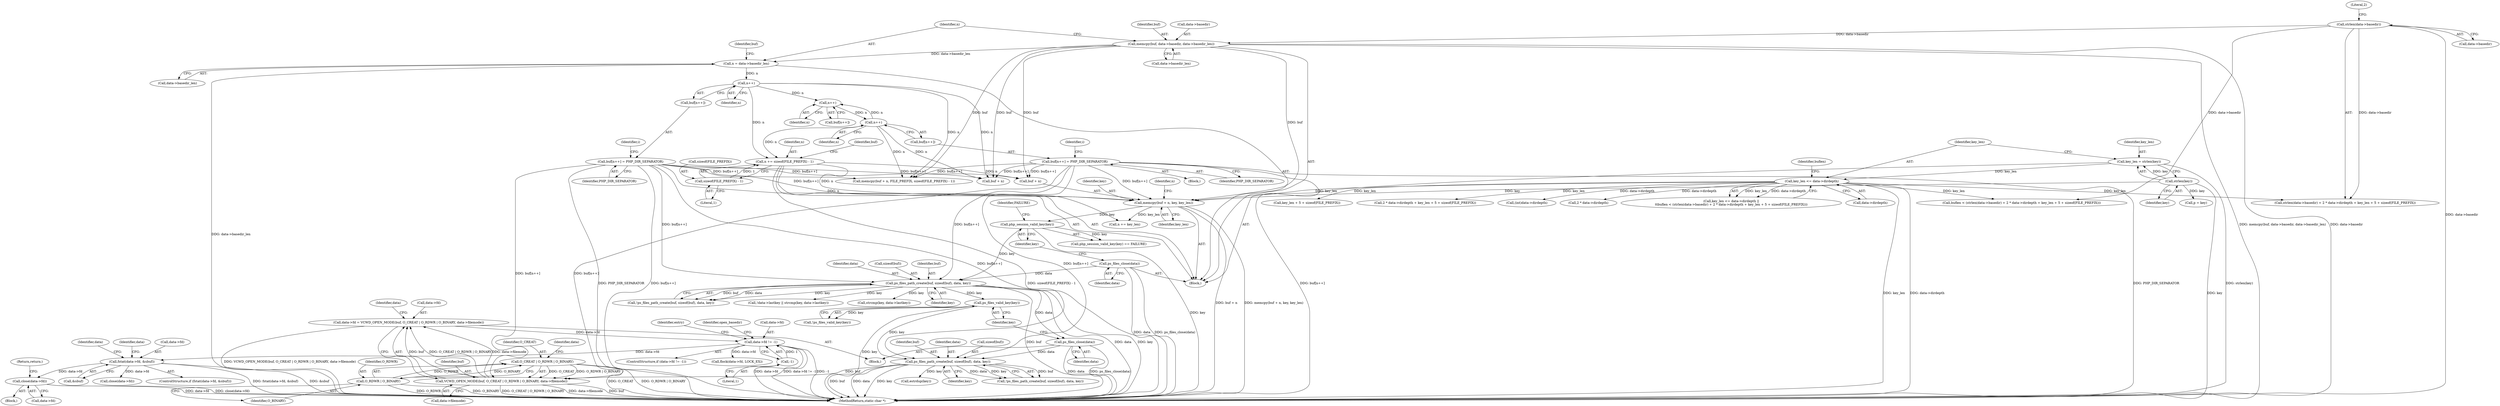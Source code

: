 digraph "0_php_25e8fcc88fa20dc9d4c47184471003f436927cde@API" {
"1000443" [label="(Call,close(data->fd))"];
"1000430" [label="(Call,fstat(data->fd, &sbuf))"];
"1000417" [label="(Call,data->fd != -1)"];
"1000402" [label="(Call,data->fd = VCWD_OPEN_MODE(buf, O_CREAT | O_RDWR | O_BINARY, data->filemode))"];
"1000406" [label="(Call,VCWD_OPEN_MODE(buf, O_CREAT | O_RDWR | O_BINARY, data->filemode))"];
"1000388" [label="(Call,ps_files_path_create(buf, sizeof(buf), data, key))"];
"1000268" [label="(Call,buf[n++] = PHP_DIR_SEPARATOR)"];
"1000240" [label="(Call,buf[n++] = PHP_DIR_SEPARATOR)"];
"1000374" [label="(Call,ps_files_close(data))"];
"1000309" [label="(Call,ps_files_path_create(buf, sizeof(buf), data, key))"];
"1000298" [label="(Call,ps_files_close(data))"];
"1000302" [label="(Call,php_session_valid_key(key))"];
"1000289" [label="(Call,memcpy(buf + n, key, key_len))"];
"1000227" [label="(Call,memcpy(buf, data->basedir, data->basedir_len))"];
"1000205" [label="(Call,strlen(data->basedir))"];
"1000283" [label="(Call,n += sizeof(FILE_PREFIX) - 1)"];
"1000285" [label="(Call,sizeof(FILE_PREFIX) - 1)"];
"1000243" [label="(Call,n++)"];
"1000235" [label="(Call,n = data->basedir_len)"];
"1000271" [label="(Call,n++)"];
"1000263" [label="(Call,n++)"];
"1000193" [label="(Call,strlen(key))"];
"1000197" [label="(Call,key_len <= data->dirdepth)"];
"1000191" [label="(Call,key_len = strlen(key))"];
"1000378" [label="(Call,ps_files_valid_key(key))"];
"1000408" [label="(Call,O_CREAT | O_RDWR | O_BINARY)"];
"1000410" [label="(Call,O_RDWR | O_BINARY)"];
"1000421" [label="(Call,-1)"];
"1000293" [label="(Identifier,key)"];
"1000272" [label="(Identifier,n)"];
"1000203" [label="(Identifier,buflen)"];
"1000248" [label="(Identifier,i)"];
"1000242" [label="(Identifier,buf)"];
"1000377" [label="(Call,!ps_files_valid_key(key))"];
"1000263" [label="(Call,n++)"];
"1000304" [label="(Identifier,FAILURE)"];
"1000290" [label="(Call,buf + n)"];
"1000192" [label="(Identifier,key_len)"];
"1000408" [label="(Call,O_CREAT | O_RDWR | O_BINARY)"];
"1000374" [label="(Call,ps_files_close(data))"];
"1000379" [label="(Identifier,key)"];
"1000194" [label="(Identifier,key)"];
"1000313" [label="(Identifier,data)"];
"1000311" [label="(Call,sizeof(buf))"];
"1000209" [label="(Call,2 * data->dirdepth + key_len + 5 + sizeof(FILE_PREFIX))"];
"1000407" [label="(Identifier,buf)"];
"1000442" [label="(Block,)"];
"1000296" [label="(Identifier,n)"];
"1000429" [label="(ControlStructure,if (fstat(data->fd, &sbuf)))"];
"1000252" [label="(Call,(int)data->dirdepth)"];
"1000410" [label="(Call,O_RDWR | O_BINARY)"];
"1000308" [label="(Call,!ps_files_path_create(buf, sizeof(buf), data, key))"];
"1000191" [label="(Call,key_len = strlen(key))"];
"1000284" [label="(Identifier,n)"];
"1000197" [label="(Call,key_len <= data->dirdepth)"];
"1000268" [label="(Call,buf[n++] = PHP_DIR_SEPARATOR)"];
"1000414" [label="(Identifier,data)"];
"1000400" [label="(Call,estrdup(key))"];
"1000294" [label="(Identifier,key_len)"];
"1000443" [label="(Call,close(data->fd))"];
"1000291" [label="(Identifier,buf)"];
"1000259" [label="(Block,)"];
"1000244" [label="(Identifier,n)"];
"1000412" [label="(Identifier,O_BINARY)"];
"1000237" [label="(Call,data->basedir_len)"];
"1000261" [label="(Call,buf[n++])"];
"1000468" [label="(Identifier,entry)"];
"1000240" [label="(Call,buf[n++] = PHP_DIR_SEPARATOR)"];
"1000406" [label="(Call,VCWD_OPEN_MODE(buf, O_CREAT | O_RDWR | O_BINARY, data->filemode))"];
"1000403" [label="(Call,data->fd)"];
"1000241" [label="(Call,buf[n++])"];
"1000349" [label="(Call,!data->lastkey || strcmp(key, data->lastkey))"];
"1000264" [label="(Identifier,n)"];
"1000205" [label="(Call,strlen(data->basedir))"];
"1000245" [label="(Identifier,PHP_DIR_SEPARATOR)"];
"1000431" [label="(Call,data->fd)"];
"1000224" [label="(Call,p = key)"];
"1000295" [label="(Call,n += key_len)"];
"1000186" [label="(Block,)"];
"1000390" [label="(Call,sizeof(buf))"];
"1000302" [label="(Call,php_session_valid_key(key))"];
"1000402" [label="(Call,data->fd = VCWD_OPEN_MODE(buf, O_CREAT | O_RDWR | O_BINARY, data->filemode))"];
"1000411" [label="(Identifier,O_RDWR)"];
"1000359" [label="(Block,)"];
"1000389" [label="(Identifier,buf)"];
"1000206" [label="(Call,data->basedir)"];
"1000210" [label="(Call,2 * data->dirdepth)"];
"1000426" [label="(Identifier,open_basedir)"];
"1000354" [label="(Call,strcmp(key, data->lastkey))"];
"1000299" [label="(Identifier,data)"];
"1000416" [label="(ControlStructure,if (data->fd != -1))"];
"1000309" [label="(Call,ps_files_path_create(buf, sizeof(buf), data, key))"];
"1000258" [label="(Identifier,i)"];
"1000301" [label="(Call,php_session_valid_key(key) == FAILURE)"];
"1000444" [label="(Call,data->fd)"];
"1000228" [label="(Identifier,buf)"];
"1000271" [label="(Call,n++)"];
"1000227" [label="(Call,memcpy(buf, data->basedir, data->basedir_len))"];
"1000375" [label="(Identifier,data)"];
"1000196" [label="(Call,key_len <= data->dirdepth ||\n\t\tbuflen < (strlen(data->basedir) + 2 * data->dirdepth + key_len + 5 + sizeof(FILE_PREFIX)))"];
"1000288" [label="(Literal,1)"];
"1000243" [label="(Call,n++)"];
"1000419" [label="(Identifier,data)"];
"1000199" [label="(Call,data->dirdepth)"];
"1000273" [label="(Identifier,PHP_DIR_SEPARATOR)"];
"1000422" [label="(Literal,1)"];
"1000275" [label="(Call,buf + n)"];
"1000204" [label="(Call,strlen(data->basedir) + 2 * data->dirdepth + key_len + 5 + sizeof(FILE_PREFIX))"];
"1000236" [label="(Identifier,n)"];
"1000215" [label="(Call,key_len + 5 + sizeof(FILE_PREFIX))"];
"1000393" [label="(Identifier,key)"];
"1000528" [label="(MethodReturn,static char *)"];
"1000439" [label="(Identifier,data)"];
"1000193" [label="(Call,strlen(key))"];
"1000235" [label="(Call,n = data->basedir_len)"];
"1000211" [label="(Literal,2)"];
"1000418" [label="(Call,data->fd)"];
"1000434" [label="(Call,&sbuf)"];
"1000387" [label="(Call,!ps_files_path_create(buf, sizeof(buf), data, key))"];
"1000413" [label="(Call,data->filemode)"];
"1000448" [label="(Call,flock(data->fd, LOCK_EX))"];
"1000202" [label="(Call,buflen < (strlen(data->basedir) + 2 * data->dirdepth + key_len + 5 + sizeof(FILE_PREFIX)))"];
"1000430" [label="(Call,fstat(data->fd, &sbuf))"];
"1000289" [label="(Call,memcpy(buf + n, key, key_len))"];
"1000229" [label="(Call,data->basedir)"];
"1000232" [label="(Call,data->basedir_len)"];
"1000285" [label="(Call,sizeof(FILE_PREFIX) - 1)"];
"1000437" [label="(Call,close(data->fd))"];
"1000417" [label="(Call,data->fd != -1)"];
"1000303" [label="(Identifier,key)"];
"1000310" [label="(Identifier,buf)"];
"1000283" [label="(Call,n += sizeof(FILE_PREFIX) - 1)"];
"1000447" [label="(Return,return;)"];
"1000314" [label="(Identifier,key)"];
"1000269" [label="(Call,buf[n++])"];
"1000274" [label="(Call,memcpy(buf + n, FILE_PREFIX, sizeof(FILE_PREFIX) - 1))"];
"1000378" [label="(Call,ps_files_valid_key(key))"];
"1000298" [label="(Call,ps_files_close(data))"];
"1000392" [label="(Identifier,data)"];
"1000421" [label="(Call,-1)"];
"1000286" [label="(Call,sizeof(FILE_PREFIX))"];
"1000198" [label="(Identifier,key_len)"];
"1000388" [label="(Call,ps_files_path_create(buf, sizeof(buf), data, key))"];
"1000445" [label="(Identifier,data)"];
"1000409" [label="(Identifier,O_CREAT)"];
"1000443" -> "1000442"  [label="AST: "];
"1000443" -> "1000444"  [label="CFG: "];
"1000444" -> "1000443"  [label="AST: "];
"1000447" -> "1000443"  [label="CFG: "];
"1000443" -> "1000528"  [label="DDG: close(data->fd)"];
"1000443" -> "1000528"  [label="DDG: data->fd"];
"1000430" -> "1000443"  [label="DDG: data->fd"];
"1000430" -> "1000429"  [label="AST: "];
"1000430" -> "1000434"  [label="CFG: "];
"1000431" -> "1000430"  [label="AST: "];
"1000434" -> "1000430"  [label="AST: "];
"1000439" -> "1000430"  [label="CFG: "];
"1000445" -> "1000430"  [label="CFG: "];
"1000430" -> "1000528"  [label="DDG: &sbuf"];
"1000430" -> "1000528"  [label="DDG: fstat(data->fd, &sbuf)"];
"1000417" -> "1000430"  [label="DDG: data->fd"];
"1000430" -> "1000437"  [label="DDG: data->fd"];
"1000417" -> "1000416"  [label="AST: "];
"1000417" -> "1000421"  [label="CFG: "];
"1000418" -> "1000417"  [label="AST: "];
"1000421" -> "1000417"  [label="AST: "];
"1000426" -> "1000417"  [label="CFG: "];
"1000468" -> "1000417"  [label="CFG: "];
"1000417" -> "1000528"  [label="DDG: data->fd"];
"1000417" -> "1000528"  [label="DDG: data->fd != -1"];
"1000417" -> "1000528"  [label="DDG: -1"];
"1000402" -> "1000417"  [label="DDG: data->fd"];
"1000421" -> "1000417"  [label="DDG: 1"];
"1000417" -> "1000448"  [label="DDG: data->fd"];
"1000402" -> "1000359"  [label="AST: "];
"1000402" -> "1000406"  [label="CFG: "];
"1000403" -> "1000402"  [label="AST: "];
"1000406" -> "1000402"  [label="AST: "];
"1000419" -> "1000402"  [label="CFG: "];
"1000402" -> "1000528"  [label="DDG: VCWD_OPEN_MODE(buf, O_CREAT | O_RDWR | O_BINARY, data->filemode)"];
"1000406" -> "1000402"  [label="DDG: buf"];
"1000406" -> "1000402"  [label="DDG: O_CREAT | O_RDWR | O_BINARY"];
"1000406" -> "1000402"  [label="DDG: data->filemode"];
"1000406" -> "1000413"  [label="CFG: "];
"1000407" -> "1000406"  [label="AST: "];
"1000408" -> "1000406"  [label="AST: "];
"1000413" -> "1000406"  [label="AST: "];
"1000406" -> "1000528"  [label="DDG: buf"];
"1000406" -> "1000528"  [label="DDG: O_CREAT | O_RDWR | O_BINARY"];
"1000406" -> "1000528"  [label="DDG: data->filemode"];
"1000388" -> "1000406"  [label="DDG: buf"];
"1000268" -> "1000406"  [label="DDG: buf[n++]"];
"1000240" -> "1000406"  [label="DDG: buf[n++]"];
"1000408" -> "1000406"  [label="DDG: O_CREAT"];
"1000408" -> "1000406"  [label="DDG: O_RDWR | O_BINARY"];
"1000388" -> "1000387"  [label="AST: "];
"1000388" -> "1000393"  [label="CFG: "];
"1000389" -> "1000388"  [label="AST: "];
"1000390" -> "1000388"  [label="AST: "];
"1000392" -> "1000388"  [label="AST: "];
"1000393" -> "1000388"  [label="AST: "];
"1000387" -> "1000388"  [label="CFG: "];
"1000388" -> "1000528"  [label="DDG: buf"];
"1000388" -> "1000528"  [label="DDG: data"];
"1000388" -> "1000528"  [label="DDG: key"];
"1000388" -> "1000387"  [label="DDG: buf"];
"1000388" -> "1000387"  [label="DDG: data"];
"1000388" -> "1000387"  [label="DDG: key"];
"1000268" -> "1000388"  [label="DDG: buf[n++]"];
"1000240" -> "1000388"  [label="DDG: buf[n++]"];
"1000374" -> "1000388"  [label="DDG: data"];
"1000378" -> "1000388"  [label="DDG: key"];
"1000388" -> "1000400"  [label="DDG: key"];
"1000268" -> "1000259"  [label="AST: "];
"1000268" -> "1000273"  [label="CFG: "];
"1000269" -> "1000268"  [label="AST: "];
"1000273" -> "1000268"  [label="AST: "];
"1000258" -> "1000268"  [label="CFG: "];
"1000268" -> "1000528"  [label="DDG: buf[n++]"];
"1000268" -> "1000528"  [label="DDG: PHP_DIR_SEPARATOR"];
"1000268" -> "1000274"  [label="DDG: buf[n++]"];
"1000268" -> "1000275"  [label="DDG: buf[n++]"];
"1000268" -> "1000289"  [label="DDG: buf[n++]"];
"1000268" -> "1000290"  [label="DDG: buf[n++]"];
"1000268" -> "1000309"  [label="DDG: buf[n++]"];
"1000240" -> "1000186"  [label="AST: "];
"1000240" -> "1000245"  [label="CFG: "];
"1000241" -> "1000240"  [label="AST: "];
"1000245" -> "1000240"  [label="AST: "];
"1000248" -> "1000240"  [label="CFG: "];
"1000240" -> "1000528"  [label="DDG: PHP_DIR_SEPARATOR"];
"1000240" -> "1000528"  [label="DDG: buf[n++]"];
"1000240" -> "1000274"  [label="DDG: buf[n++]"];
"1000240" -> "1000275"  [label="DDG: buf[n++]"];
"1000240" -> "1000289"  [label="DDG: buf[n++]"];
"1000240" -> "1000290"  [label="DDG: buf[n++]"];
"1000240" -> "1000309"  [label="DDG: buf[n++]"];
"1000374" -> "1000359"  [label="AST: "];
"1000374" -> "1000375"  [label="CFG: "];
"1000375" -> "1000374"  [label="AST: "];
"1000379" -> "1000374"  [label="CFG: "];
"1000374" -> "1000528"  [label="DDG: data"];
"1000374" -> "1000528"  [label="DDG: ps_files_close(data)"];
"1000309" -> "1000374"  [label="DDG: data"];
"1000309" -> "1000308"  [label="AST: "];
"1000309" -> "1000314"  [label="CFG: "];
"1000310" -> "1000309"  [label="AST: "];
"1000311" -> "1000309"  [label="AST: "];
"1000313" -> "1000309"  [label="AST: "];
"1000314" -> "1000309"  [label="AST: "];
"1000308" -> "1000309"  [label="CFG: "];
"1000309" -> "1000528"  [label="DDG: buf"];
"1000309" -> "1000528"  [label="DDG: data"];
"1000309" -> "1000528"  [label="DDG: key"];
"1000309" -> "1000308"  [label="DDG: buf"];
"1000309" -> "1000308"  [label="DDG: data"];
"1000309" -> "1000308"  [label="DDG: key"];
"1000298" -> "1000309"  [label="DDG: data"];
"1000302" -> "1000309"  [label="DDG: key"];
"1000309" -> "1000349"  [label="DDG: key"];
"1000309" -> "1000354"  [label="DDG: key"];
"1000309" -> "1000378"  [label="DDG: key"];
"1000298" -> "1000186"  [label="AST: "];
"1000298" -> "1000299"  [label="CFG: "];
"1000299" -> "1000298"  [label="AST: "];
"1000303" -> "1000298"  [label="CFG: "];
"1000298" -> "1000528"  [label="DDG: ps_files_close(data)"];
"1000298" -> "1000528"  [label="DDG: data"];
"1000302" -> "1000301"  [label="AST: "];
"1000302" -> "1000303"  [label="CFG: "];
"1000303" -> "1000302"  [label="AST: "];
"1000304" -> "1000302"  [label="CFG: "];
"1000302" -> "1000528"  [label="DDG: key"];
"1000302" -> "1000301"  [label="DDG: key"];
"1000289" -> "1000302"  [label="DDG: key"];
"1000289" -> "1000186"  [label="AST: "];
"1000289" -> "1000294"  [label="CFG: "];
"1000290" -> "1000289"  [label="AST: "];
"1000293" -> "1000289"  [label="AST: "];
"1000294" -> "1000289"  [label="AST: "];
"1000296" -> "1000289"  [label="CFG: "];
"1000289" -> "1000528"  [label="DDG: buf + n"];
"1000289" -> "1000528"  [label="DDG: memcpy(buf + n, key, key_len)"];
"1000227" -> "1000289"  [label="DDG: buf"];
"1000283" -> "1000289"  [label="DDG: n"];
"1000193" -> "1000289"  [label="DDG: key"];
"1000197" -> "1000289"  [label="DDG: key_len"];
"1000289" -> "1000295"  [label="DDG: key_len"];
"1000227" -> "1000186"  [label="AST: "];
"1000227" -> "1000232"  [label="CFG: "];
"1000228" -> "1000227"  [label="AST: "];
"1000229" -> "1000227"  [label="AST: "];
"1000232" -> "1000227"  [label="AST: "];
"1000236" -> "1000227"  [label="CFG: "];
"1000227" -> "1000528"  [label="DDG: memcpy(buf, data->basedir, data->basedir_len)"];
"1000227" -> "1000528"  [label="DDG: data->basedir"];
"1000205" -> "1000227"  [label="DDG: data->basedir"];
"1000227" -> "1000235"  [label="DDG: data->basedir_len"];
"1000227" -> "1000274"  [label="DDG: buf"];
"1000227" -> "1000275"  [label="DDG: buf"];
"1000227" -> "1000290"  [label="DDG: buf"];
"1000205" -> "1000204"  [label="AST: "];
"1000205" -> "1000206"  [label="CFG: "];
"1000206" -> "1000205"  [label="AST: "];
"1000211" -> "1000205"  [label="CFG: "];
"1000205" -> "1000528"  [label="DDG: data->basedir"];
"1000205" -> "1000202"  [label="DDG: data->basedir"];
"1000205" -> "1000204"  [label="DDG: data->basedir"];
"1000283" -> "1000186"  [label="AST: "];
"1000283" -> "1000285"  [label="CFG: "];
"1000284" -> "1000283"  [label="AST: "];
"1000285" -> "1000283"  [label="AST: "];
"1000291" -> "1000283"  [label="CFG: "];
"1000283" -> "1000528"  [label="DDG: sizeof(FILE_PREFIX) - 1"];
"1000285" -> "1000283"  [label="DDG: 1"];
"1000243" -> "1000283"  [label="DDG: n"];
"1000271" -> "1000283"  [label="DDG: n"];
"1000283" -> "1000290"  [label="DDG: n"];
"1000283" -> "1000295"  [label="DDG: n"];
"1000285" -> "1000288"  [label="CFG: "];
"1000286" -> "1000285"  [label="AST: "];
"1000288" -> "1000285"  [label="AST: "];
"1000243" -> "1000241"  [label="AST: "];
"1000243" -> "1000244"  [label="CFG: "];
"1000244" -> "1000243"  [label="AST: "];
"1000241" -> "1000243"  [label="CFG: "];
"1000235" -> "1000243"  [label="DDG: n"];
"1000243" -> "1000263"  [label="DDG: n"];
"1000243" -> "1000274"  [label="DDG: n"];
"1000243" -> "1000275"  [label="DDG: n"];
"1000235" -> "1000186"  [label="AST: "];
"1000235" -> "1000237"  [label="CFG: "];
"1000236" -> "1000235"  [label="AST: "];
"1000237" -> "1000235"  [label="AST: "];
"1000242" -> "1000235"  [label="CFG: "];
"1000235" -> "1000528"  [label="DDG: data->basedir_len"];
"1000271" -> "1000269"  [label="AST: "];
"1000271" -> "1000272"  [label="CFG: "];
"1000272" -> "1000271"  [label="AST: "];
"1000269" -> "1000271"  [label="CFG: "];
"1000271" -> "1000263"  [label="DDG: n"];
"1000263" -> "1000271"  [label="DDG: n"];
"1000271" -> "1000274"  [label="DDG: n"];
"1000271" -> "1000275"  [label="DDG: n"];
"1000263" -> "1000261"  [label="AST: "];
"1000263" -> "1000264"  [label="CFG: "];
"1000264" -> "1000263"  [label="AST: "];
"1000261" -> "1000263"  [label="CFG: "];
"1000193" -> "1000191"  [label="AST: "];
"1000193" -> "1000194"  [label="CFG: "];
"1000194" -> "1000193"  [label="AST: "];
"1000191" -> "1000193"  [label="CFG: "];
"1000193" -> "1000528"  [label="DDG: key"];
"1000193" -> "1000191"  [label="DDG: key"];
"1000193" -> "1000224"  [label="DDG: key"];
"1000197" -> "1000196"  [label="AST: "];
"1000197" -> "1000199"  [label="CFG: "];
"1000198" -> "1000197"  [label="AST: "];
"1000199" -> "1000197"  [label="AST: "];
"1000203" -> "1000197"  [label="CFG: "];
"1000196" -> "1000197"  [label="CFG: "];
"1000197" -> "1000528"  [label="DDG: data->dirdepth"];
"1000197" -> "1000528"  [label="DDG: key_len"];
"1000197" -> "1000196"  [label="DDG: key_len"];
"1000197" -> "1000196"  [label="DDG: data->dirdepth"];
"1000191" -> "1000197"  [label="DDG: key_len"];
"1000197" -> "1000202"  [label="DDG: key_len"];
"1000197" -> "1000204"  [label="DDG: key_len"];
"1000197" -> "1000210"  [label="DDG: data->dirdepth"];
"1000197" -> "1000209"  [label="DDG: key_len"];
"1000197" -> "1000215"  [label="DDG: key_len"];
"1000197" -> "1000252"  [label="DDG: data->dirdepth"];
"1000191" -> "1000186"  [label="AST: "];
"1000192" -> "1000191"  [label="AST: "];
"1000198" -> "1000191"  [label="CFG: "];
"1000191" -> "1000528"  [label="DDG: strlen(key)"];
"1000378" -> "1000377"  [label="AST: "];
"1000378" -> "1000379"  [label="CFG: "];
"1000379" -> "1000378"  [label="AST: "];
"1000377" -> "1000378"  [label="CFG: "];
"1000378" -> "1000528"  [label="DDG: key"];
"1000378" -> "1000377"  [label="DDG: key"];
"1000408" -> "1000410"  [label="CFG: "];
"1000409" -> "1000408"  [label="AST: "];
"1000410" -> "1000408"  [label="AST: "];
"1000414" -> "1000408"  [label="CFG: "];
"1000408" -> "1000528"  [label="DDG: O_CREAT"];
"1000408" -> "1000528"  [label="DDG: O_RDWR | O_BINARY"];
"1000410" -> "1000408"  [label="DDG: O_RDWR"];
"1000410" -> "1000408"  [label="DDG: O_BINARY"];
"1000410" -> "1000412"  [label="CFG: "];
"1000411" -> "1000410"  [label="AST: "];
"1000412" -> "1000410"  [label="AST: "];
"1000410" -> "1000528"  [label="DDG: O_RDWR"];
"1000410" -> "1000528"  [label="DDG: O_BINARY"];
"1000421" -> "1000422"  [label="CFG: "];
"1000422" -> "1000421"  [label="AST: "];
}

